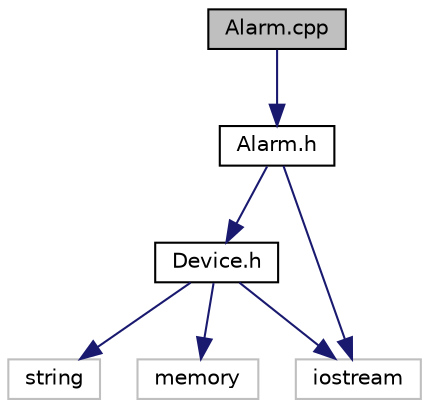 digraph "Alarm.cpp"
{
 // LATEX_PDF_SIZE
  edge [fontname="Helvetica",fontsize="10",labelfontname="Helvetica",labelfontsize="10"];
  node [fontname="Helvetica",fontsize="10",shape=record];
  Node1 [label="Alarm.cpp",height=0.2,width=0.4,color="black", fillcolor="grey75", style="filled", fontcolor="black",tooltip="Implementation of the alarm class methods."];
  Node1 -> Node2 [color="midnightblue",fontsize="10",style="solid"];
  Node2 [label="Alarm.h",height=0.2,width=0.4,color="black", fillcolor="white", style="filled",URL="$Alarm_8h.html",tooltip="Concrete Alarm class that responds to sensor notifications by triggering an alarm."];
  Node2 -> Node3 [color="midnightblue",fontsize="10",style="solid"];
  Node3 [label="Device.h",height=0.2,width=0.4,color="black", fillcolor="white", style="filled",URL="$Device_8h.html",tooltip="Defines the abstract Device class, which acts as the Component in the Composite Pattern and represent..."];
  Node3 -> Node4 [color="midnightblue",fontsize="10",style="solid"];
  Node4 [label="string",height=0.2,width=0.4,color="grey75", fillcolor="white", style="filled",tooltip=" "];
  Node3 -> Node5 [color="midnightblue",fontsize="10",style="solid"];
  Node5 [label="memory",height=0.2,width=0.4,color="grey75", fillcolor="white", style="filled",tooltip=" "];
  Node3 -> Node6 [color="midnightblue",fontsize="10",style="solid"];
  Node6 [label="iostream",height=0.2,width=0.4,color="grey75", fillcolor="white", style="filled",tooltip=" "];
  Node2 -> Node6 [color="midnightblue",fontsize="10",style="solid"];
}

